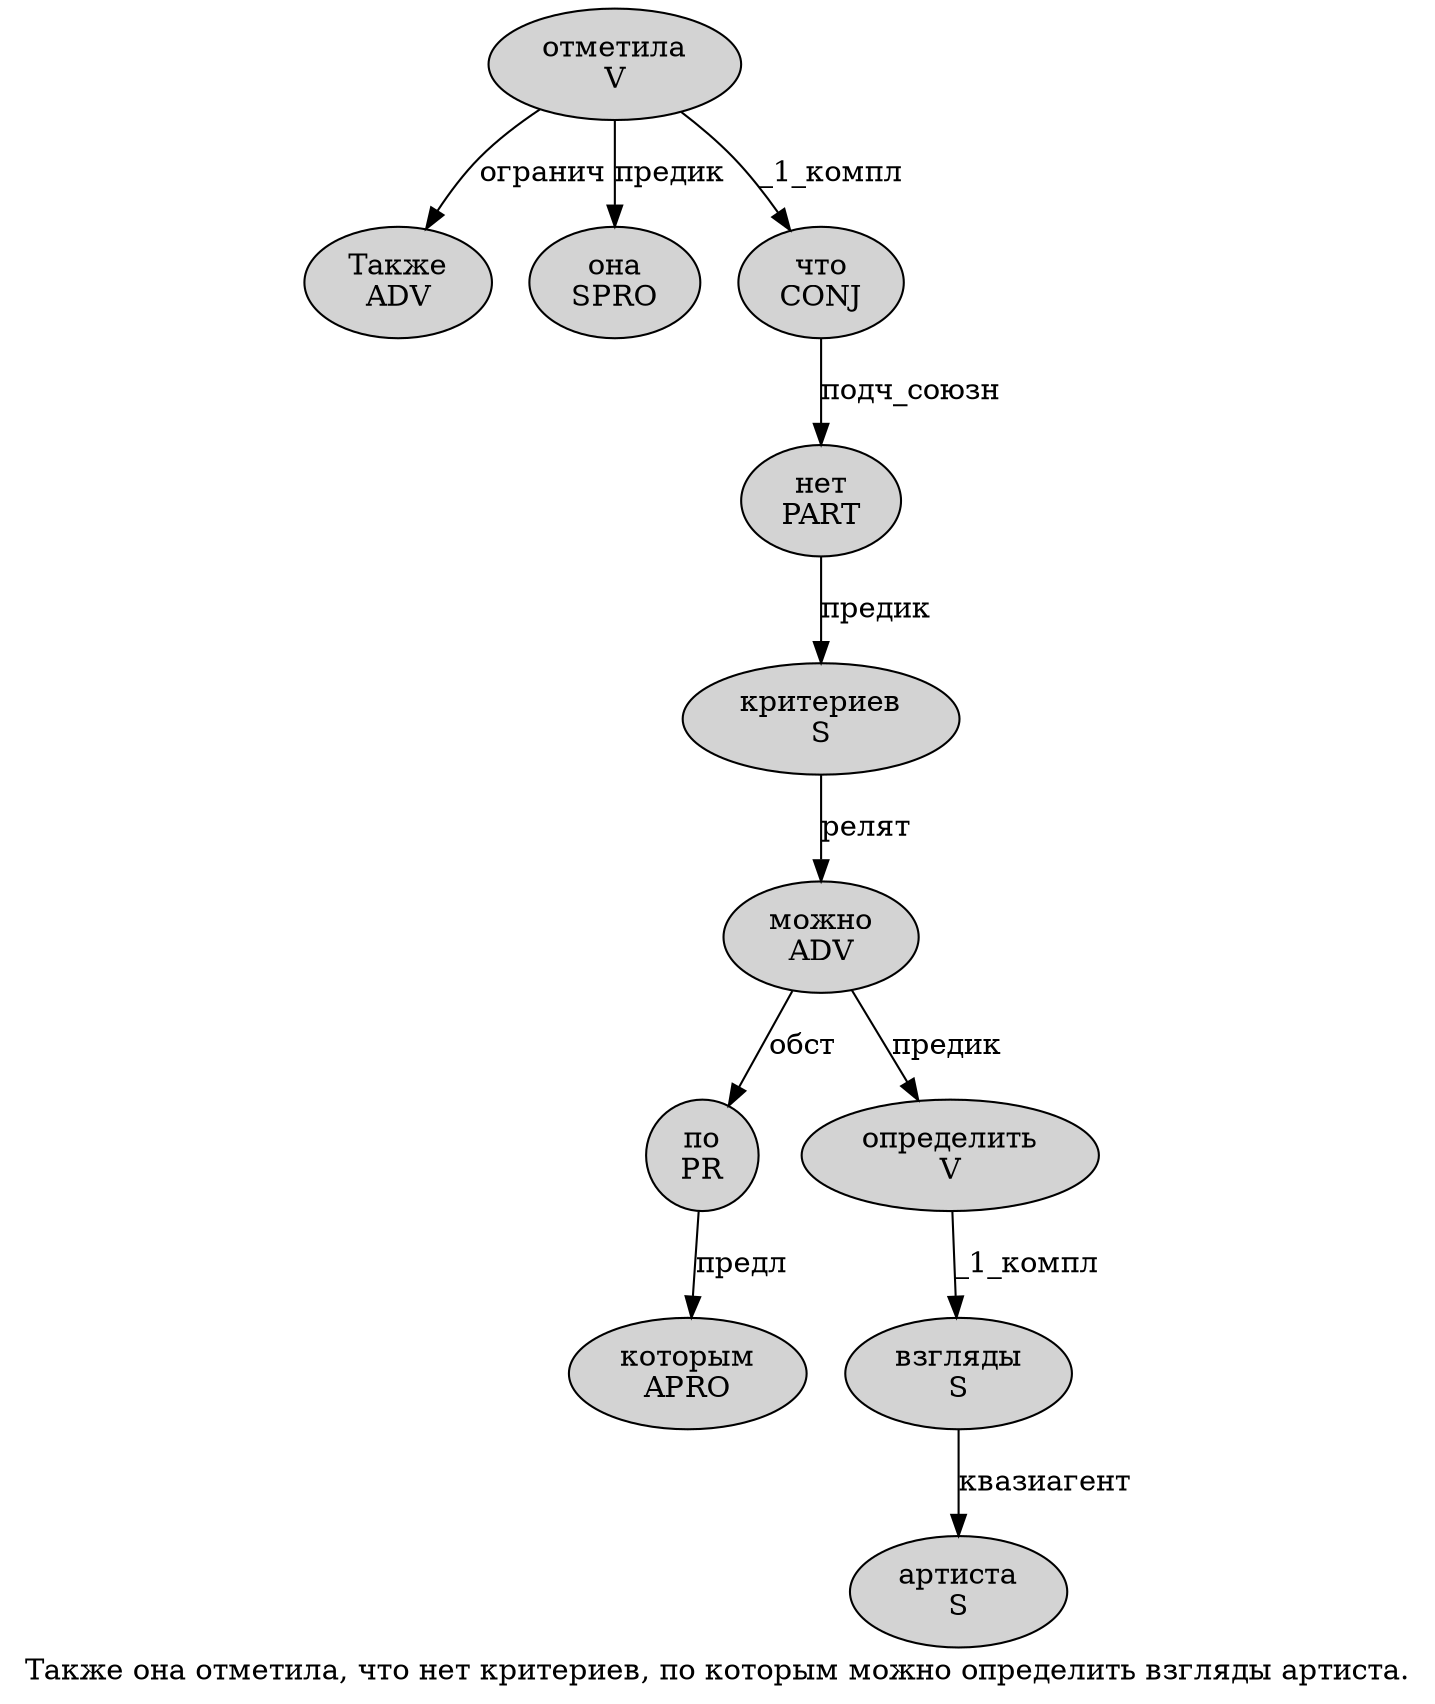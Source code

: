 digraph SENTENCE_315 {
	graph [label="Также она отметила, что нет критериев, по которым можно определить взгляды артиста."]
	node [style=filled]
		0 [label="Также
ADV" color="" fillcolor=lightgray penwidth=1 shape=ellipse]
		1 [label="она
SPRO" color="" fillcolor=lightgray penwidth=1 shape=ellipse]
		2 [label="отметила
V" color="" fillcolor=lightgray penwidth=1 shape=ellipse]
		4 [label="что
CONJ" color="" fillcolor=lightgray penwidth=1 shape=ellipse]
		5 [label="нет
PART" color="" fillcolor=lightgray penwidth=1 shape=ellipse]
		6 [label="критериев
S" color="" fillcolor=lightgray penwidth=1 shape=ellipse]
		8 [label="по
PR" color="" fillcolor=lightgray penwidth=1 shape=ellipse]
		9 [label="которым
APRO" color="" fillcolor=lightgray penwidth=1 shape=ellipse]
		10 [label="можно
ADV" color="" fillcolor=lightgray penwidth=1 shape=ellipse]
		11 [label="определить
V" color="" fillcolor=lightgray penwidth=1 shape=ellipse]
		12 [label="взгляды
S" color="" fillcolor=lightgray penwidth=1 shape=ellipse]
		13 [label="артиста
S" color="" fillcolor=lightgray penwidth=1 shape=ellipse]
			10 -> 8 [label="обст"]
			10 -> 11 [label="предик"]
			2 -> 0 [label="огранич"]
			2 -> 1 [label="предик"]
			2 -> 4 [label="_1_компл"]
			6 -> 10 [label="релят"]
			11 -> 12 [label="_1_компл"]
			8 -> 9 [label="предл"]
			5 -> 6 [label="предик"]
			12 -> 13 [label="квазиагент"]
			4 -> 5 [label="подч_союзн"]
}
